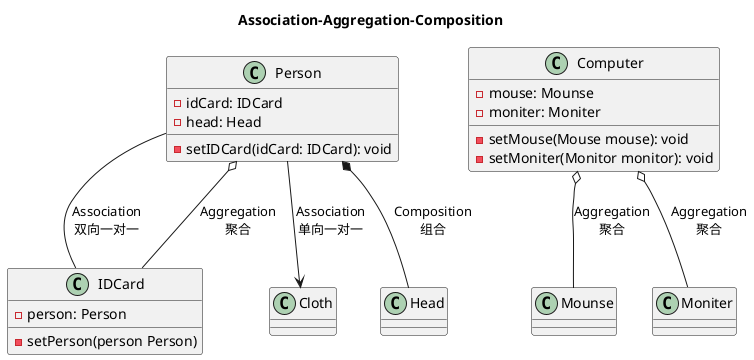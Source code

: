 @startuml
'https://plantuml.com/class-diagram
title Association-Aggregation-Composition

class Person {
    -idCard: IDCard
    -head: Head
    -setIDCard(idCard: IDCard): void
}
class IDCard {
    -person: Person
    -setPerson(person Person)
}
class Cloth

Person --> Cloth : Association\n单向一对一
Person -- IDCard : Association\n双向一对一

class Computer {
    -mouse: Mounse
    -moniter: Moniter
    -setMouse(Mouse mouse): void
    -setMoniter(Monitor monitor): void
}

class Mounse
class Moniter

Computer o-- Mounse : Aggregation\n聚合
Computer o-- Moniter : Aggregation\n聚合

class Head

Person *-- Head : Composition\n组合
Person o-- IDCard : Aggregation\n聚合

@enduml